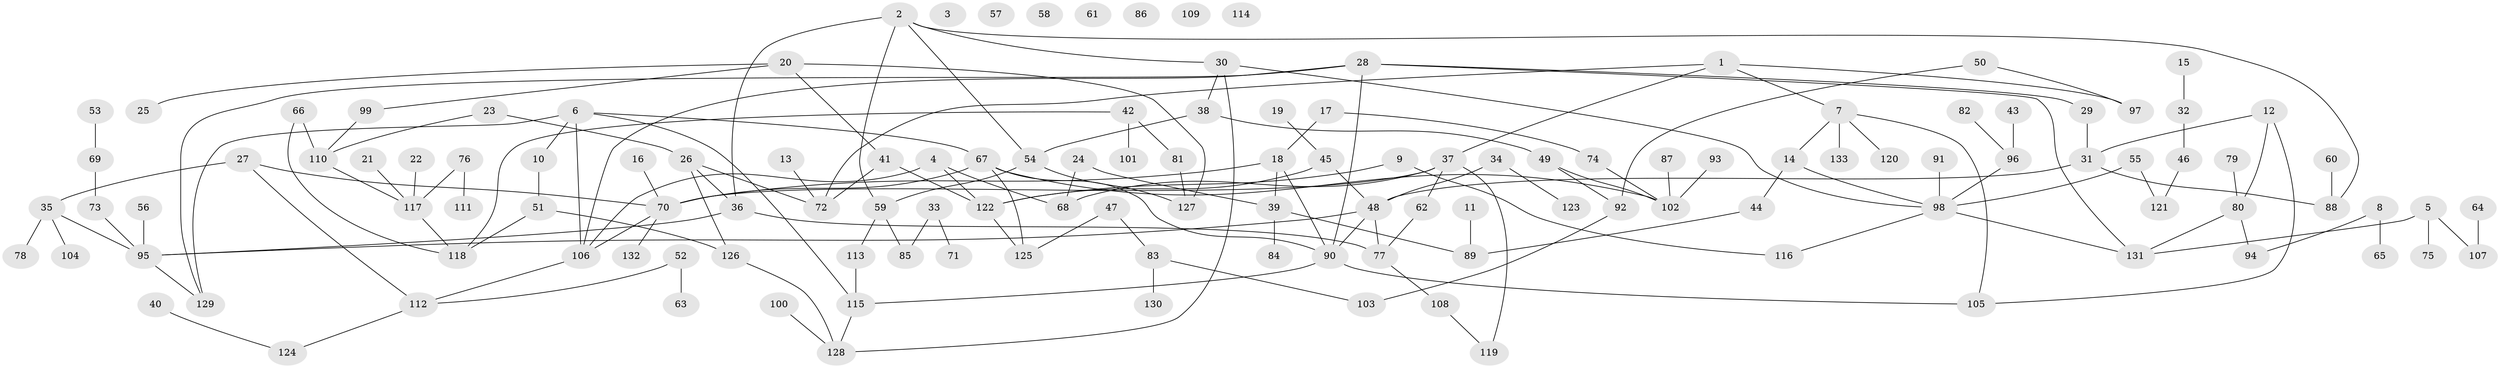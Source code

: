 // coarse degree distribution, {7: 0.031578947368421054, 5: 0.05263157894736842, 0: 0.07368421052631578, 3: 0.1368421052631579, 2: 0.24210526315789474, 6: 0.05263157894736842, 1: 0.28421052631578947, 4: 0.09473684210526316, 8: 0.010526315789473684, 10: 0.021052631578947368}
// Generated by graph-tools (version 1.1) at 2025/23/03/03/25 07:23:26]
// undirected, 133 vertices, 166 edges
graph export_dot {
graph [start="1"]
  node [color=gray90,style=filled];
  1;
  2;
  3;
  4;
  5;
  6;
  7;
  8;
  9;
  10;
  11;
  12;
  13;
  14;
  15;
  16;
  17;
  18;
  19;
  20;
  21;
  22;
  23;
  24;
  25;
  26;
  27;
  28;
  29;
  30;
  31;
  32;
  33;
  34;
  35;
  36;
  37;
  38;
  39;
  40;
  41;
  42;
  43;
  44;
  45;
  46;
  47;
  48;
  49;
  50;
  51;
  52;
  53;
  54;
  55;
  56;
  57;
  58;
  59;
  60;
  61;
  62;
  63;
  64;
  65;
  66;
  67;
  68;
  69;
  70;
  71;
  72;
  73;
  74;
  75;
  76;
  77;
  78;
  79;
  80;
  81;
  82;
  83;
  84;
  85;
  86;
  87;
  88;
  89;
  90;
  91;
  92;
  93;
  94;
  95;
  96;
  97;
  98;
  99;
  100;
  101;
  102;
  103;
  104;
  105;
  106;
  107;
  108;
  109;
  110;
  111;
  112;
  113;
  114;
  115;
  116;
  117;
  118;
  119;
  120;
  121;
  122;
  123;
  124;
  125;
  126;
  127;
  128;
  129;
  130;
  131;
  132;
  133;
  1 -- 7;
  1 -- 37;
  1 -- 72;
  1 -- 97;
  2 -- 30;
  2 -- 36;
  2 -- 54;
  2 -- 59;
  2 -- 88;
  4 -- 68;
  4 -- 106;
  4 -- 122;
  5 -- 75;
  5 -- 107;
  5 -- 131;
  6 -- 10;
  6 -- 67;
  6 -- 106;
  6 -- 115;
  6 -- 129;
  7 -- 14;
  7 -- 105;
  7 -- 120;
  7 -- 133;
  8 -- 65;
  8 -- 94;
  9 -- 116;
  9 -- 122;
  10 -- 51;
  11 -- 89;
  12 -- 31;
  12 -- 80;
  12 -- 105;
  13 -- 72;
  14 -- 44;
  14 -- 98;
  15 -- 32;
  16 -- 70;
  17 -- 18;
  17 -- 74;
  18 -- 39;
  18 -- 70;
  18 -- 90;
  19 -- 45;
  20 -- 25;
  20 -- 41;
  20 -- 99;
  20 -- 127;
  21 -- 117;
  22 -- 117;
  23 -- 26;
  23 -- 110;
  24 -- 39;
  24 -- 68;
  26 -- 36;
  26 -- 72;
  26 -- 126;
  27 -- 35;
  27 -- 70;
  27 -- 112;
  28 -- 29;
  28 -- 90;
  28 -- 106;
  28 -- 129;
  28 -- 131;
  29 -- 31;
  30 -- 38;
  30 -- 98;
  30 -- 128;
  31 -- 48;
  31 -- 88;
  32 -- 46;
  33 -- 71;
  33 -- 85;
  34 -- 48;
  34 -- 123;
  35 -- 78;
  35 -- 95;
  35 -- 104;
  36 -- 77;
  36 -- 95;
  37 -- 62;
  37 -- 68;
  37 -- 70;
  37 -- 119;
  38 -- 49;
  38 -- 54;
  39 -- 84;
  39 -- 89;
  40 -- 124;
  41 -- 72;
  41 -- 122;
  42 -- 81;
  42 -- 101;
  42 -- 118;
  43 -- 96;
  44 -- 89;
  45 -- 48;
  45 -- 122;
  46 -- 121;
  47 -- 83;
  47 -- 125;
  48 -- 77;
  48 -- 90;
  48 -- 95;
  49 -- 92;
  49 -- 102;
  50 -- 92;
  50 -- 97;
  51 -- 118;
  51 -- 126;
  52 -- 63;
  52 -- 112;
  53 -- 69;
  54 -- 59;
  54 -- 127;
  55 -- 98;
  55 -- 121;
  56 -- 95;
  59 -- 85;
  59 -- 113;
  60 -- 88;
  62 -- 77;
  64 -- 107;
  66 -- 110;
  66 -- 118;
  67 -- 70;
  67 -- 90;
  67 -- 102;
  67 -- 125;
  69 -- 73;
  70 -- 106;
  70 -- 132;
  73 -- 95;
  74 -- 102;
  76 -- 111;
  76 -- 117;
  77 -- 108;
  79 -- 80;
  80 -- 94;
  80 -- 131;
  81 -- 127;
  82 -- 96;
  83 -- 103;
  83 -- 130;
  87 -- 102;
  90 -- 105;
  90 -- 115;
  91 -- 98;
  92 -- 103;
  93 -- 102;
  95 -- 129;
  96 -- 98;
  98 -- 116;
  98 -- 131;
  99 -- 110;
  100 -- 128;
  106 -- 112;
  108 -- 119;
  110 -- 117;
  112 -- 124;
  113 -- 115;
  115 -- 128;
  117 -- 118;
  122 -- 125;
  126 -- 128;
}
